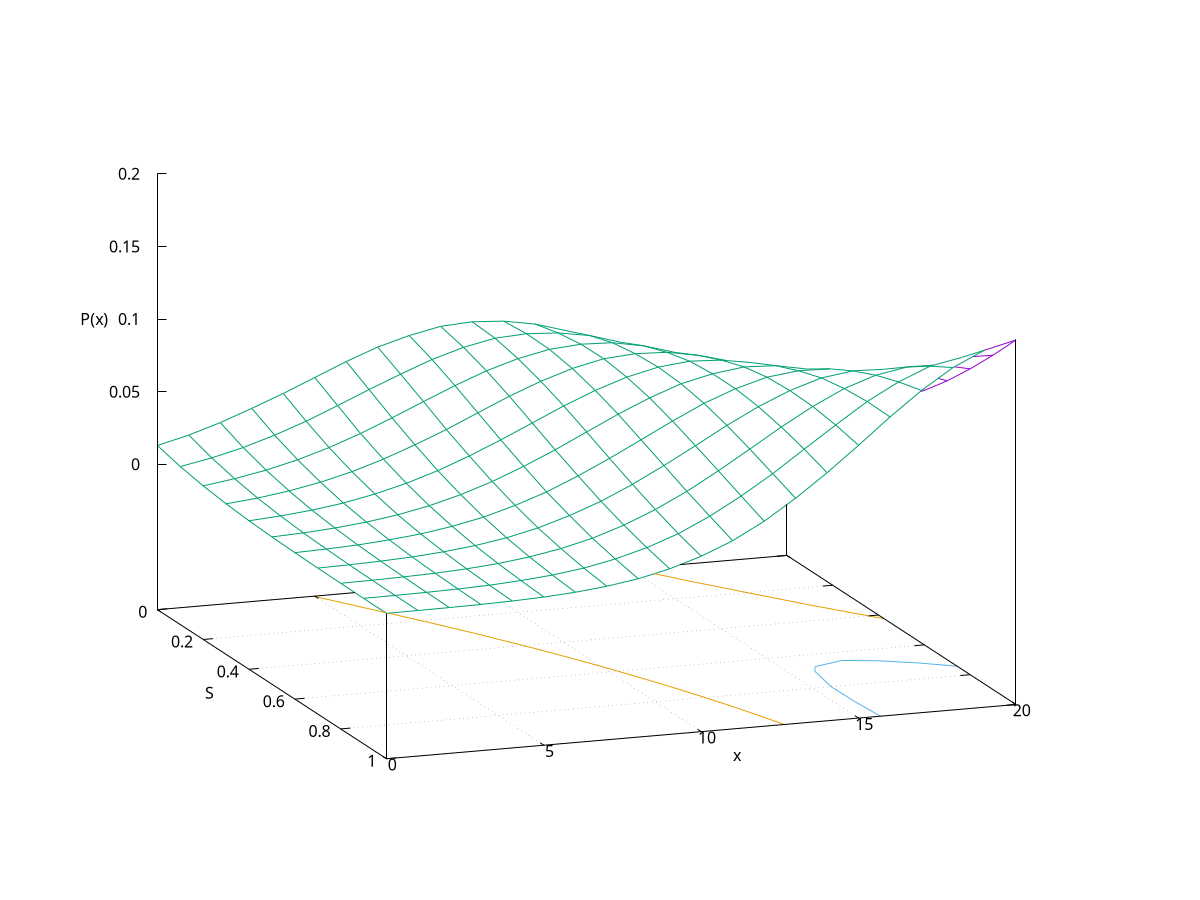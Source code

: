 ################################################################################
# Parameters
# * data - the data file
# * output - the output file
################################################################################

################################################################################
# Output definition
################################################################################
set terminal svg size 750, 600 font "Serif,16"
# set output output

################################################################################
# Main graph
################################################################################
#set title "Gaussian shape (sigma=1)" font "Serif,20" offset 0, -2
set xlabel "S" offset 4, 0
set ylabel "x"
set zlabel "P(x)"
set xtics autofreq
set ytics autofreq
set ztics autofreq
#set xrange [0.0:1.0]
#set yrange [0:20]
set zrange [0:0.2]
set view 70,70,1,1
set grid
set hidden3d
set contour
#set cntrparam levels 15
#set isosamples 20
set lmargin 0
set rmargin 0
set tmargin 0
set bmargin 0

$grid << EOD
0.01300 0.00876 0.00573 0.00364 0.00224 0.00137 0.00081 0.00044 0.00025 0.00014 0.00008
0.01831 0.01285 0.00879 0.00571 0.00369 0.00227 0.00141 0.00084 0.00047 0.00028 0.00016
0.02498 0.01812 0.01282 0.00879 0.00581 0.00376 0.00237 0.00149 0.00091 0.00053 0.00032
0.03294 0.02476 0.01807 0.01290 0.00884 0.00598 0.00399 0.00250 0.00157 0.00098 0.00060
0.04133 0.03249 0.02461 0.01828 0.01317 0.00914 0.00622 0.00418 0.00272 0.00171 0.00109
0.05043 0.04138 0.03243 0.02504 0.01868 0.01352 0.00959 0.00658 0.00448 0.00306 0.00197
0.05954 0.05054 0.04133 0.03302 0.02551 0.01927 0.01408 0.01009 0.00719 0.00497 0.00337
0.06764 0.05927 0.05066 0.04168 0.03377 0.02644 0.02024 0.01503 0.01110 0.00791 0.00565
0.07371 0.06751 0.05977 0.05134 0.04296 0.03500 0.02766 0.02166 0.01631 0.01230 0.00895
0.07817 0.07398 0.06807 0.06087 0.05272 0.04452 0.03685 0.02962 0.02344 0.01821 0.01391
0.07945 0.07841 0.07461 0.06928 0.06258 0.05490 0.04703 0.03939 0.03233 0.02595 0.02068
0.07800 0.07961 0.07913 0.07622 0.07138 0.06531 0.05792 0.05049 0.04294 0.03613 0.02952
0.07415 0.07830 0.08080 0.08108 0.07865 0.07463 0.06896 0.06224 0.05523 0.04818 0.04104
0.06768 0.07467 0.07995 0.08266 0.08369 0.08253 0.07926 0.07437 0.06835 0.06165 0.05504
0.05950 0.06815 0.07593 0.08176 0.08590 0.08748 0.08748 0.08536 0.08165 0.07665 0.07070
0.05052 0.06042 0.06952 0.07782 0.08477 0.09035 0.09354 0.09460 0.09391 0.09141 0.08769
0.04140 0.05118 0.06159 0.07193 0.08113 0.08933 0.09610 0.10142 0.10437 0.10569 0.10538
0.03292 0.04206 0.05257 0.06355 0.07487 0.08516 0.09554 0.10440 0.11167 0.11733 0.12170
0.02494 0.03333 0.04331 0.05413 0.06616 0.07878 0.09144 0.10367 0.11549 0.12632 0.13561
0.01842 0.02549 0.03415 0.04461 0.05664 0.07024 0.08439 0.09969 0.11514 0.13046 0.14567
0.01300 0.01874 0.02617 0.03567 0.04685 0.06002 0.07512 0.09195 0.11047 0.13014 0.15086
EOD
splot '$grid' matrix u (($1)/10):2:3 with lines notitle

# gnuplot -p distribution.gp > out.svg